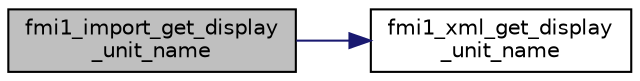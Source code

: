 digraph "fmi1_import_get_display_unit_name"
{
  edge [fontname="Helvetica",fontsize="10",labelfontname="Helvetica",labelfontsize="10"];
  node [fontname="Helvetica",fontsize="10",shape=record];
  rankdir="LR";
  Node20 [label="fmi1_import_get_display\l_unit_name",height=0.2,width=0.4,color="black", fillcolor="grey75", style="filled", fontcolor="black"];
  Node20 -> Node21 [color="midnightblue",fontsize="10",style="solid",fontname="Helvetica"];
  Node21 [label="fmi1_xml_get_display\l_unit_name",height=0.2,width=0.4,color="black", fillcolor="white", style="filled",URL="$db/dd6/group__fmi1__xml__units.html#ga6b252e48c0a0a307d708ace2e9d76e11"];
}
